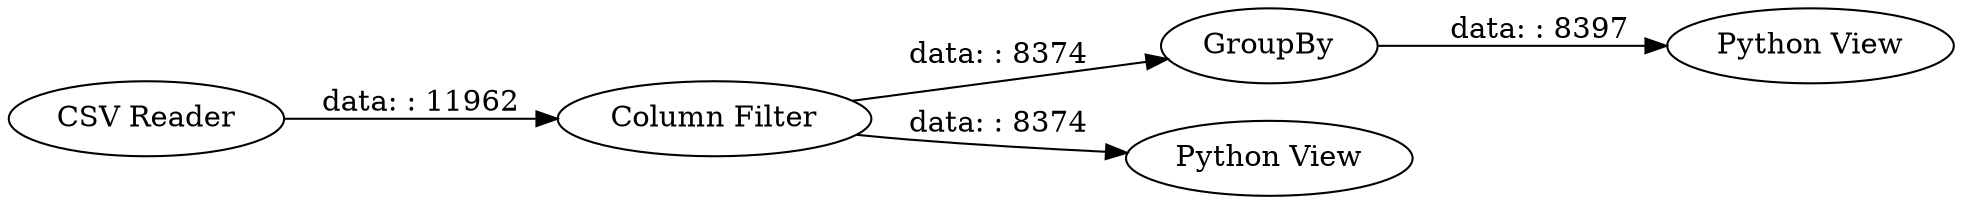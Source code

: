 digraph {
	"2432644576729078865_7" [label=GroupBy]
	"2432644576729078865_6" [label="Python View"]
	"2432644576729078865_1" [label="CSV Reader"]
	"2432644576729078865_2" [label="Python View"]
	"2432644576729078865_4" [label="Column Filter"]
	"2432644576729078865_4" -> "2432644576729078865_6" [label="data: : 8374"]
	"2432644576729078865_7" -> "2432644576729078865_2" [label="data: : 8397"]
	"2432644576729078865_1" -> "2432644576729078865_4" [label="data: : 11962"]
	"2432644576729078865_4" -> "2432644576729078865_7" [label="data: : 8374"]
	rankdir=LR
}
